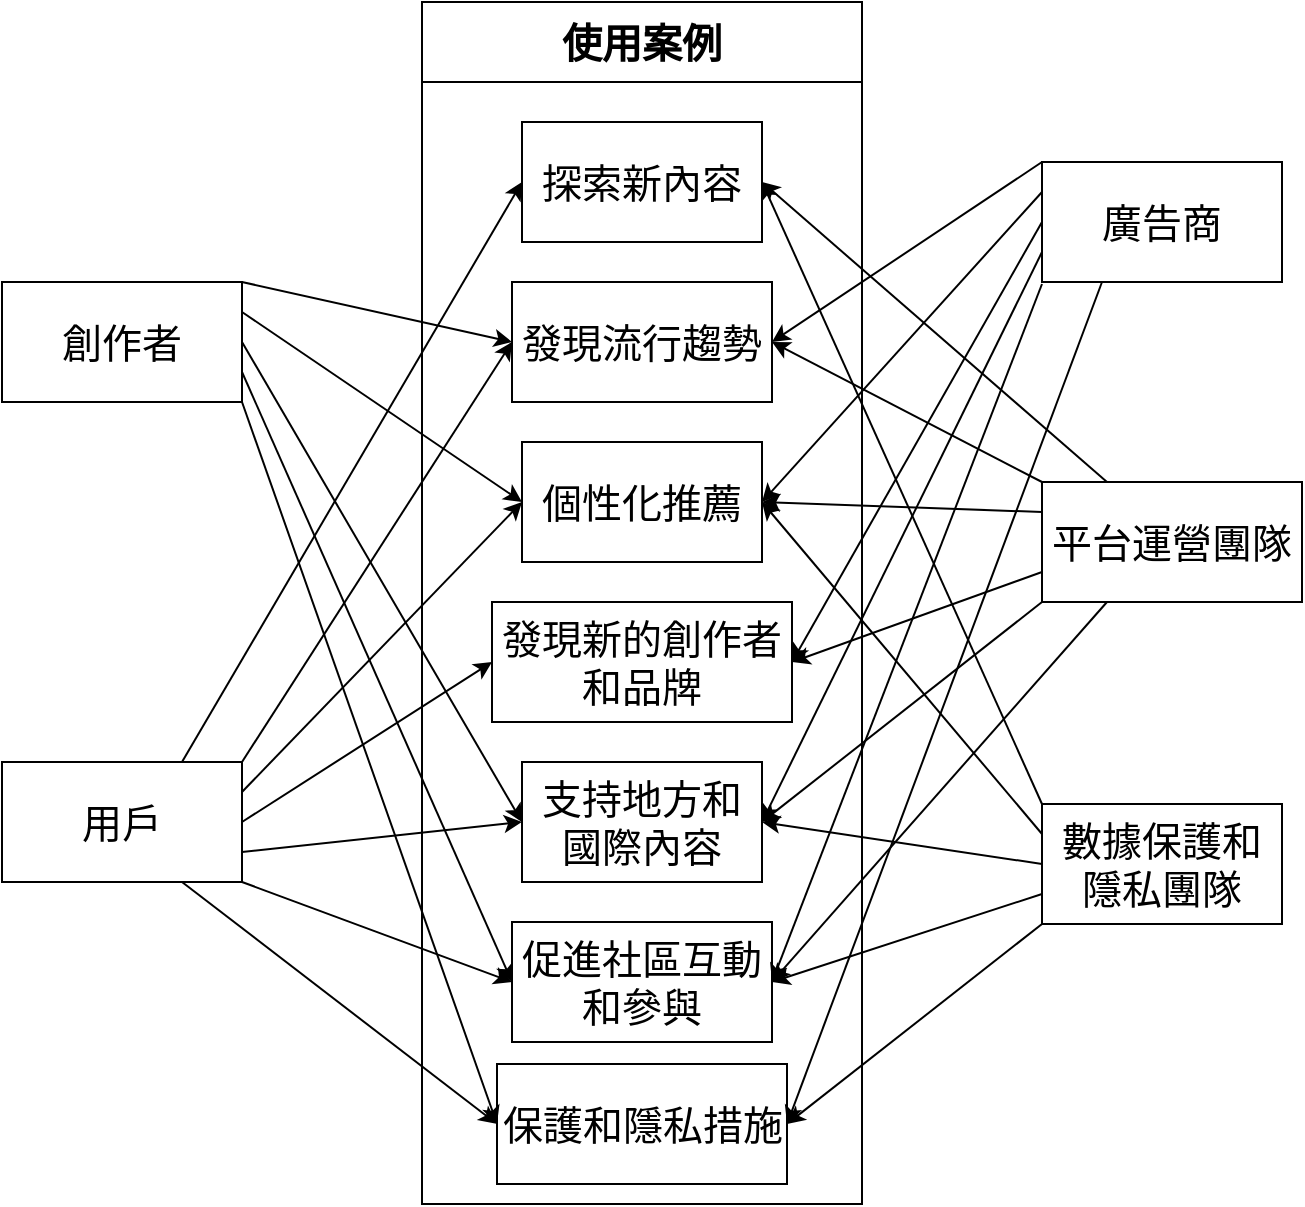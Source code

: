 <mxfile>
    <diagram id="a3-IFC8aoTjrstwVnvgq" name="第1頁">
        <mxGraphModel dx="703" dy="649" grid="1" gridSize="10" guides="1" tooltips="1" connect="1" arrows="1" fold="1" page="1" pageScale="1" pageWidth="827" pageHeight="1169" math="0" shadow="0">
            <root>
                <mxCell id="0"/>
                <mxCell id="1" parent="0"/>
                <mxCell id="2" value="&lt;span style=&quot;font-size: 20px;&quot;&gt;使用案例&lt;/span&gt;" style="swimlane;whiteSpace=wrap;html=1;startSize=40;" parent="1" vertex="1">
                    <mxGeometry x="290" y="79" width="220" height="601" as="geometry"/>
                </mxCell>
                <mxCell id="3" value="探索新內容" style="rounded=0;whiteSpace=wrap;html=1;fontSize=20;" parent="2" vertex="1">
                    <mxGeometry x="50" y="60" width="120" height="60" as="geometry"/>
                </mxCell>
                <mxCell id="4" value="發現流行趨勢" style="rounded=0;whiteSpace=wrap;html=1;fontSize=20;" parent="2" vertex="1">
                    <mxGeometry x="45" y="140" width="130" height="60" as="geometry"/>
                </mxCell>
                <mxCell id="5" value="個性化推薦" style="rounded=0;whiteSpace=wrap;html=1;fontSize=20;" parent="2" vertex="1">
                    <mxGeometry x="50" y="220" width="120" height="60" as="geometry"/>
                </mxCell>
                <mxCell id="6" value="發現新的創作者和品牌" style="rounded=0;whiteSpace=wrap;html=1;fontSize=20;" parent="2" vertex="1">
                    <mxGeometry x="35" y="300" width="150" height="60" as="geometry"/>
                </mxCell>
                <mxCell id="7" value="支持地方和國際內容" style="rounded=0;whiteSpace=wrap;html=1;fontSize=20;" parent="2" vertex="1">
                    <mxGeometry x="50" y="380" width="120" height="60" as="geometry"/>
                </mxCell>
                <mxCell id="8" value="促進社區互動和參與" style="rounded=0;whiteSpace=wrap;html=1;fontSize=20;" parent="2" vertex="1">
                    <mxGeometry x="45" y="460" width="130" height="60" as="geometry"/>
                </mxCell>
                <mxCell id="52" value="保護和隱私措施" style="rounded=0;whiteSpace=wrap;html=1;fontSize=20;" vertex="1" parent="2">
                    <mxGeometry x="37.5" y="531" width="145" height="60" as="geometry"/>
                </mxCell>
                <mxCell id="14" style="edgeStyle=none;html=1;exitX=0.75;exitY=0;exitDx=0;exitDy=0;entryX=0;entryY=0.5;entryDx=0;entryDy=0;fontSize=20;" parent="1" source="9" target="3" edge="1">
                    <mxGeometry relative="1" as="geometry"/>
                </mxCell>
                <mxCell id="15" style="edgeStyle=none;html=1;exitX=1;exitY=0;exitDx=0;exitDy=0;entryX=0;entryY=0.5;entryDx=0;entryDy=0;fontSize=20;" parent="1" source="9" target="4" edge="1">
                    <mxGeometry relative="1" as="geometry"/>
                </mxCell>
                <mxCell id="16" style="edgeStyle=none;html=1;exitX=1;exitY=0.25;exitDx=0;exitDy=0;fontSize=20;entryX=0;entryY=0.5;entryDx=0;entryDy=0;" parent="1" source="9" target="5" edge="1">
                    <mxGeometry relative="1" as="geometry">
                        <mxPoint x="350" y="339" as="targetPoint"/>
                    </mxGeometry>
                </mxCell>
                <mxCell id="17" style="edgeStyle=none;html=1;exitX=1;exitY=0.5;exitDx=0;exitDy=0;entryX=0;entryY=0.5;entryDx=0;entryDy=0;fontSize=20;" parent="1" source="9" target="6" edge="1">
                    <mxGeometry relative="1" as="geometry"/>
                </mxCell>
                <mxCell id="18" style="edgeStyle=none;html=1;exitX=1;exitY=0.75;exitDx=0;exitDy=0;entryX=0;entryY=0.5;entryDx=0;entryDy=0;fontSize=20;" parent="1" source="9" target="7" edge="1">
                    <mxGeometry relative="1" as="geometry"/>
                </mxCell>
                <mxCell id="19" style="edgeStyle=none;html=1;exitX=1;exitY=1;exitDx=0;exitDy=0;entryX=0;entryY=0.5;entryDx=0;entryDy=0;fontSize=20;" parent="1" source="9" target="8" edge="1">
                    <mxGeometry relative="1" as="geometry"/>
                </mxCell>
                <mxCell id="57" style="edgeStyle=none;html=1;exitX=0.75;exitY=1;exitDx=0;exitDy=0;entryX=0;entryY=0.5;entryDx=0;entryDy=0;" edge="1" parent="1" source="9" target="52">
                    <mxGeometry relative="1" as="geometry"/>
                </mxCell>
                <mxCell id="9" value="用戶" style="rounded=0;whiteSpace=wrap;html=1;fontSize=20;" parent="1" vertex="1">
                    <mxGeometry x="80" y="459" width="120" height="60" as="geometry"/>
                </mxCell>
                <mxCell id="22" style="edgeStyle=none;html=1;exitX=1;exitY=0;exitDx=0;exitDy=0;entryX=0;entryY=0.5;entryDx=0;entryDy=0;fontSize=20;" parent="1" source="10" target="4" edge="1">
                    <mxGeometry relative="1" as="geometry"/>
                </mxCell>
                <mxCell id="23" style="edgeStyle=none;html=1;exitX=1;exitY=0.25;exitDx=0;exitDy=0;entryX=0;entryY=0.5;entryDx=0;entryDy=0;fontSize=20;" parent="1" source="10" target="5" edge="1">
                    <mxGeometry relative="1" as="geometry"/>
                </mxCell>
                <mxCell id="24" style="edgeStyle=none;html=1;exitX=1;exitY=0.5;exitDx=0;exitDy=0;entryX=0;entryY=0.5;entryDx=0;entryDy=0;fontSize=20;" parent="1" source="10" target="7" edge="1">
                    <mxGeometry relative="1" as="geometry"/>
                </mxCell>
                <mxCell id="25" style="edgeStyle=none;html=1;exitX=1;exitY=0.75;exitDx=0;exitDy=0;entryX=0;entryY=0.5;entryDx=0;entryDy=0;fontSize=20;" parent="1" source="10" target="8" edge="1">
                    <mxGeometry relative="1" as="geometry"/>
                </mxCell>
                <mxCell id="56" style="edgeStyle=none;html=1;exitX=1;exitY=1;exitDx=0;exitDy=0;entryX=0;entryY=0.5;entryDx=0;entryDy=0;" edge="1" parent="1" source="10" target="52">
                    <mxGeometry relative="1" as="geometry"/>
                </mxCell>
                <mxCell id="10" value="創作者" style="rounded=0;whiteSpace=wrap;html=1;fontSize=20;" parent="1" vertex="1">
                    <mxGeometry x="80" y="219" width="120" height="60" as="geometry"/>
                </mxCell>
                <mxCell id="26" style="edgeStyle=none;html=1;exitX=0;exitY=0;exitDx=0;exitDy=0;entryX=1;entryY=0.5;entryDx=0;entryDy=0;fontSize=20;" parent="1" source="11" target="4" edge="1">
                    <mxGeometry relative="1" as="geometry"/>
                </mxCell>
                <mxCell id="27" style="edgeStyle=none;html=1;exitX=0;exitY=0.25;exitDx=0;exitDy=0;entryX=1;entryY=0.5;entryDx=0;entryDy=0;fontSize=20;" parent="1" source="11" target="5" edge="1">
                    <mxGeometry relative="1" as="geometry"/>
                </mxCell>
                <mxCell id="30" style="edgeStyle=none;html=1;exitX=0;exitY=0.75;exitDx=0;exitDy=0;entryX=1;entryY=0.5;entryDx=0;entryDy=0;fontSize=20;" parent="1" source="11" target="7" edge="1">
                    <mxGeometry relative="1" as="geometry"/>
                </mxCell>
                <mxCell id="31" style="edgeStyle=none;html=1;entryX=1;entryY=0.5;entryDx=0;entryDy=0;fontSize=20;" parent="1" target="8" edge="1">
                    <mxGeometry relative="1" as="geometry">
                        <mxPoint x="600" y="220" as="sourcePoint"/>
                    </mxGeometry>
                </mxCell>
                <mxCell id="42" style="edgeStyle=none;html=1;exitX=0;exitY=0.5;exitDx=0;exitDy=0;entryX=1;entryY=0.5;entryDx=0;entryDy=0;fontSize=20;" parent="1" source="11" target="6" edge="1">
                    <mxGeometry relative="1" as="geometry"/>
                </mxCell>
                <mxCell id="58" style="edgeStyle=none;html=1;exitX=0.25;exitY=1;exitDx=0;exitDy=0;entryX=1;entryY=0.5;entryDx=0;entryDy=0;" edge="1" parent="1" source="11" target="52">
                    <mxGeometry relative="1" as="geometry"/>
                </mxCell>
                <mxCell id="11" value="廣告商" style="rounded=0;whiteSpace=wrap;html=1;fontSize=20;" parent="1" vertex="1">
                    <mxGeometry x="600" y="159" width="120" height="60" as="geometry"/>
                </mxCell>
                <mxCell id="32" style="edgeStyle=none;html=1;exitX=0.25;exitY=0;exitDx=0;exitDy=0;entryX=1;entryY=0.5;entryDx=0;entryDy=0;fontSize=20;" parent="1" source="12" target="3" edge="1">
                    <mxGeometry relative="1" as="geometry"/>
                </mxCell>
                <mxCell id="34" style="edgeStyle=none;html=1;exitX=0;exitY=0;exitDx=0;exitDy=0;entryX=1;entryY=0.5;entryDx=0;entryDy=0;fontSize=20;" parent="1" source="12" target="4" edge="1">
                    <mxGeometry relative="1" as="geometry"/>
                </mxCell>
                <mxCell id="39" style="edgeStyle=none;html=1;exitX=0;exitY=0.25;exitDx=0;exitDy=0;entryX=1;entryY=0.5;entryDx=0;entryDy=0;fontSize=20;" parent="1" source="12" target="5" edge="1">
                    <mxGeometry relative="1" as="geometry"/>
                </mxCell>
                <mxCell id="41" style="edgeStyle=none;html=1;exitX=0;exitY=0.75;exitDx=0;exitDy=0;entryX=1;entryY=0.5;entryDx=0;entryDy=0;fontSize=20;" parent="1" source="12" target="6" edge="1">
                    <mxGeometry relative="1" as="geometry"/>
                </mxCell>
                <mxCell id="44" style="edgeStyle=none;html=1;exitX=0;exitY=1;exitDx=0;exitDy=0;entryX=1;entryY=0.5;entryDx=0;entryDy=0;fontSize=20;" parent="1" source="12" target="7" edge="1">
                    <mxGeometry relative="1" as="geometry"/>
                </mxCell>
                <mxCell id="45" style="edgeStyle=none;html=1;exitX=0.25;exitY=1;exitDx=0;exitDy=0;entryX=1;entryY=0.5;entryDx=0;entryDy=0;fontSize=20;" parent="1" source="12" target="8" edge="1">
                    <mxGeometry relative="1" as="geometry"/>
                </mxCell>
                <mxCell id="12" value="平台運營團隊" style="rounded=0;whiteSpace=wrap;html=1;fontSize=20;" parent="1" vertex="1">
                    <mxGeometry x="600" y="319" width="130" height="60" as="geometry"/>
                </mxCell>
                <mxCell id="48" style="edgeStyle=none;html=1;exitX=0;exitY=0;exitDx=0;exitDy=0;entryX=1;entryY=0.5;entryDx=0;entryDy=0;" edge="1" parent="1" source="47" target="3">
                    <mxGeometry relative="1" as="geometry"/>
                </mxCell>
                <mxCell id="49" style="edgeStyle=none;html=1;exitX=0;exitY=0.25;exitDx=0;exitDy=0;entryX=1;entryY=0.5;entryDx=0;entryDy=0;" edge="1" parent="1" source="47" target="5">
                    <mxGeometry relative="1" as="geometry"/>
                </mxCell>
                <mxCell id="50" style="edgeStyle=none;html=1;exitX=0;exitY=0.5;exitDx=0;exitDy=0;entryX=1;entryY=0.5;entryDx=0;entryDy=0;" edge="1" parent="1" source="47" target="7">
                    <mxGeometry relative="1" as="geometry"/>
                </mxCell>
                <mxCell id="51" style="edgeStyle=none;html=1;exitX=0;exitY=0.75;exitDx=0;exitDy=0;entryX=1;entryY=0.5;entryDx=0;entryDy=0;" edge="1" parent="1" source="47" target="8">
                    <mxGeometry relative="1" as="geometry"/>
                </mxCell>
                <mxCell id="54" style="edgeStyle=none;html=1;exitX=0;exitY=1;exitDx=0;exitDy=0;entryX=1;entryY=0.5;entryDx=0;entryDy=0;" edge="1" parent="1" source="47" target="52">
                    <mxGeometry relative="1" as="geometry"/>
                </mxCell>
                <mxCell id="47" value="數據保護和隱私團隊" style="rounded=0;whiteSpace=wrap;html=1;fontSize=20;" vertex="1" parent="1">
                    <mxGeometry x="600" y="480" width="120" height="60" as="geometry"/>
                </mxCell>
            </root>
        </mxGraphModel>
    </diagram>
</mxfile>